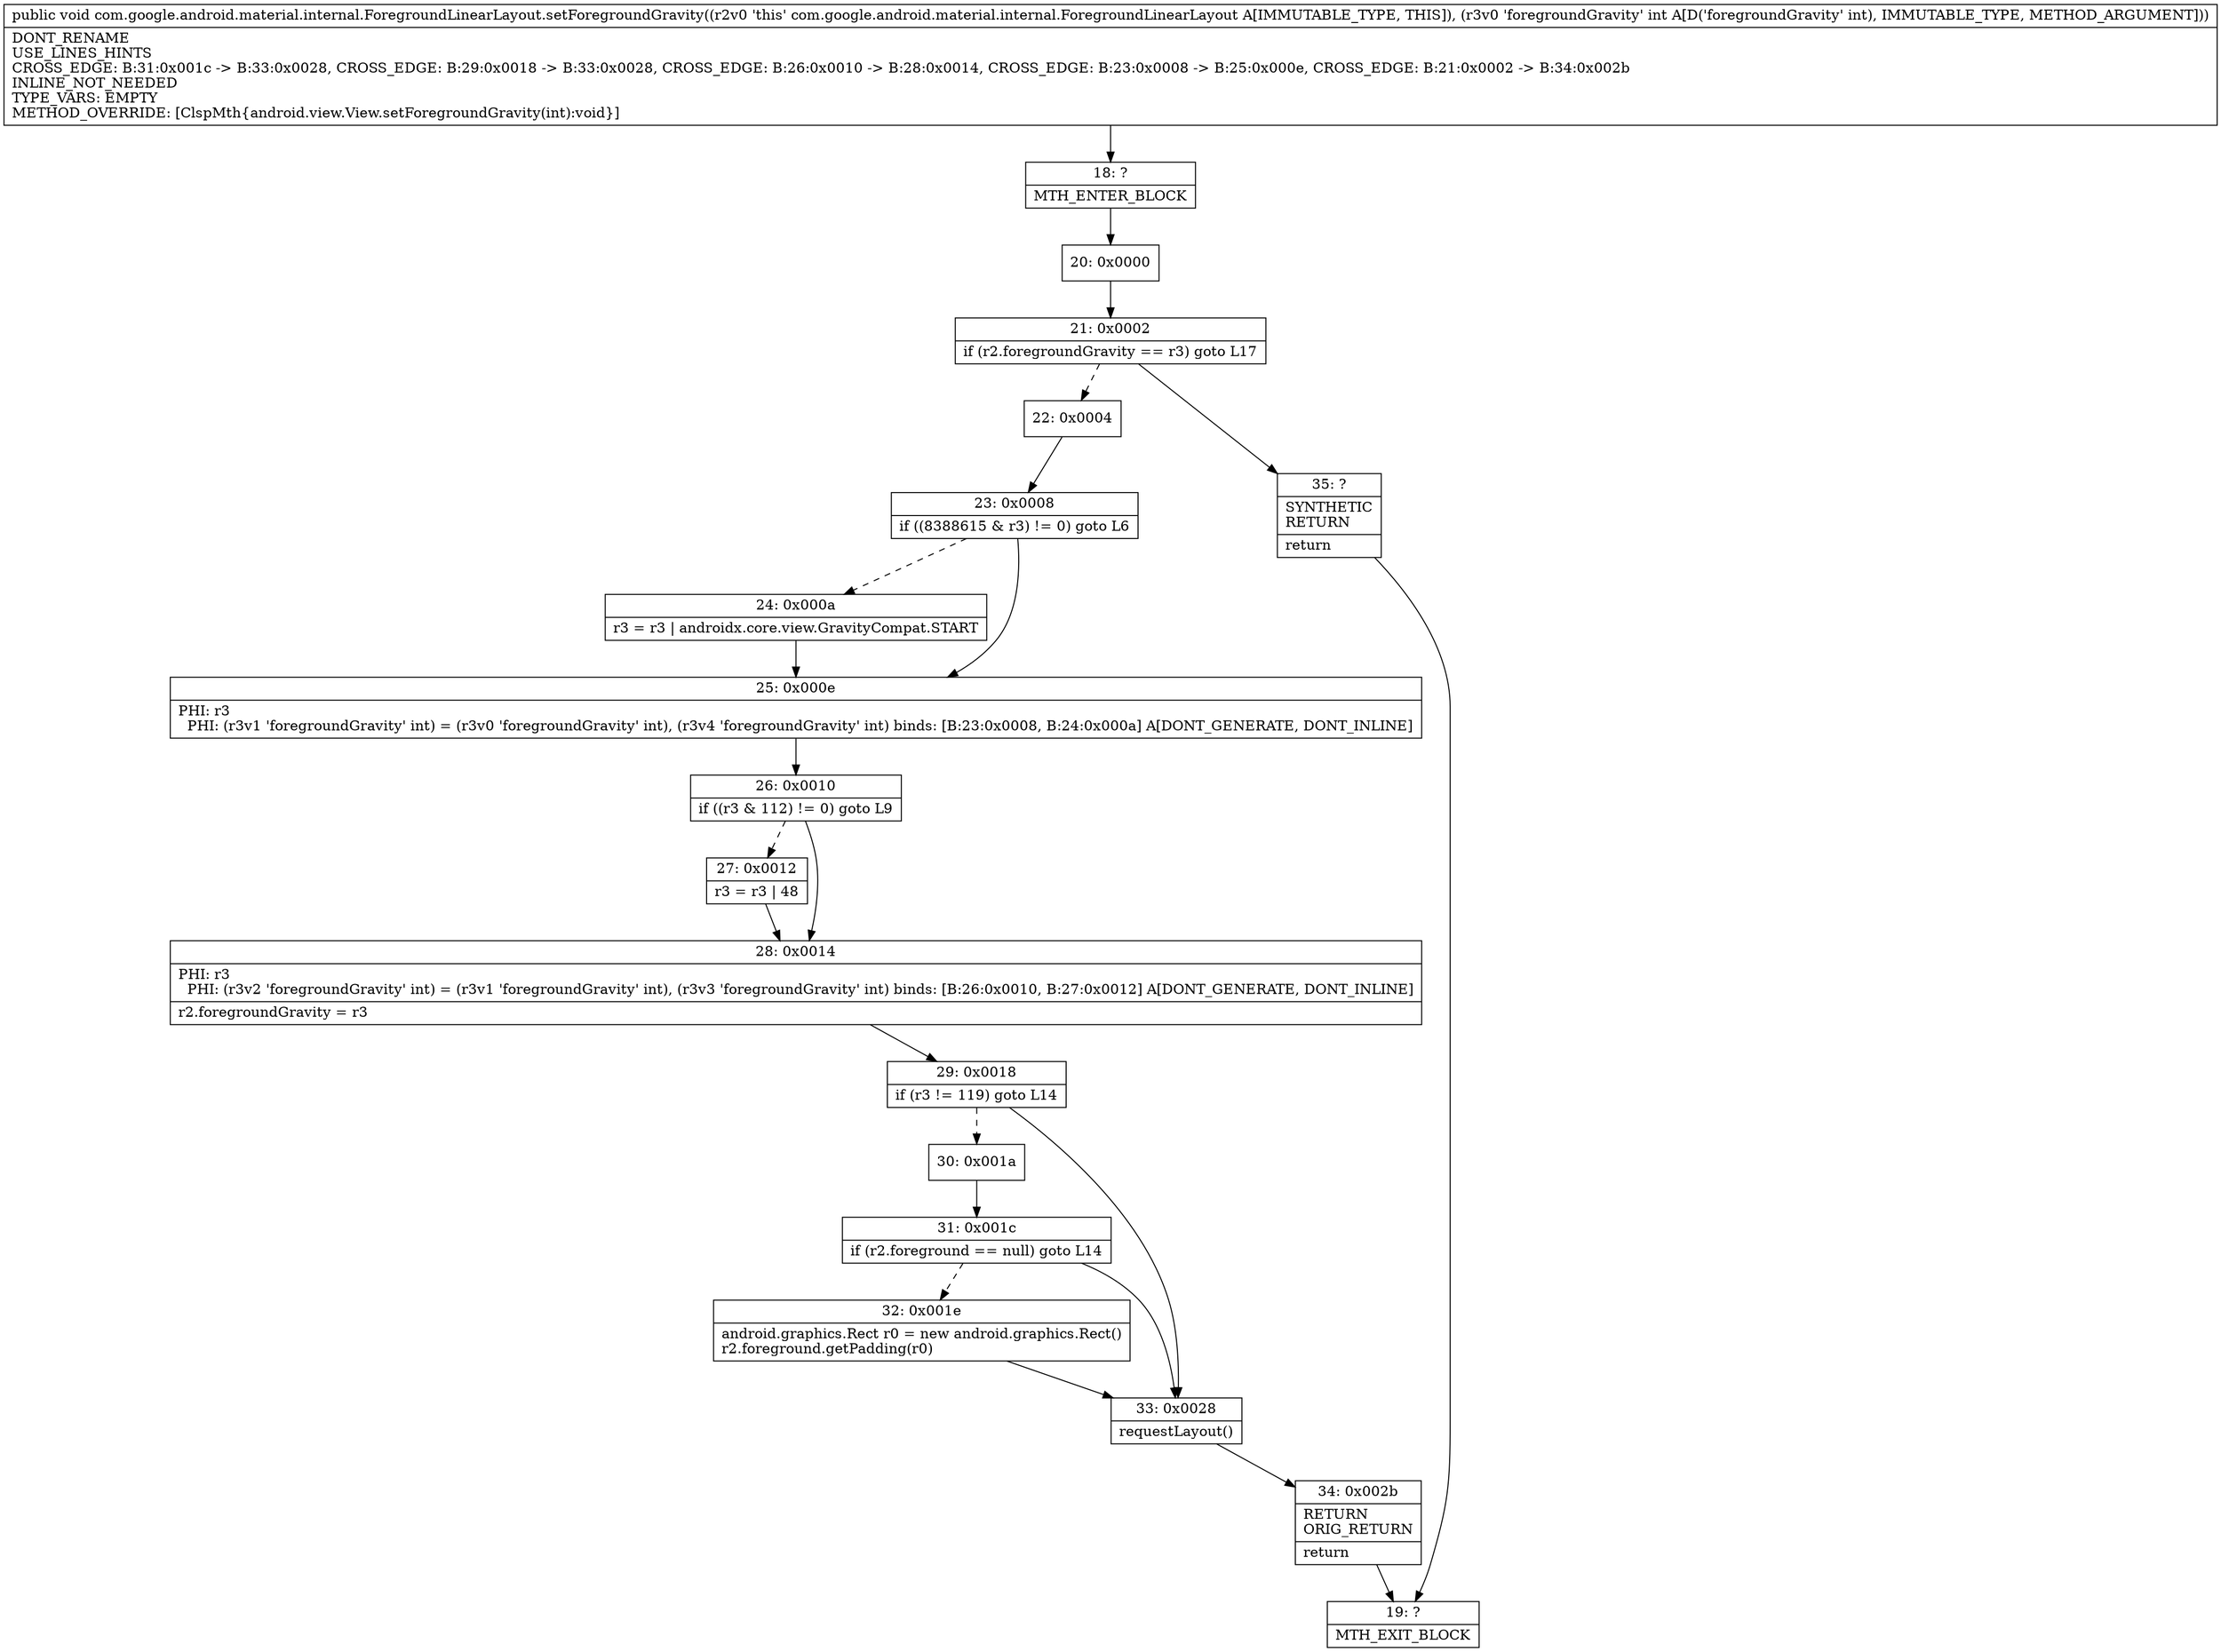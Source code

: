 digraph "CFG forcom.google.android.material.internal.ForegroundLinearLayout.setForegroundGravity(I)V" {
Node_18 [shape=record,label="{18\:\ ?|MTH_ENTER_BLOCK\l}"];
Node_20 [shape=record,label="{20\:\ 0x0000}"];
Node_21 [shape=record,label="{21\:\ 0x0002|if (r2.foregroundGravity == r3) goto L17\l}"];
Node_22 [shape=record,label="{22\:\ 0x0004}"];
Node_23 [shape=record,label="{23\:\ 0x0008|if ((8388615 & r3) != 0) goto L6\l}"];
Node_24 [shape=record,label="{24\:\ 0x000a|r3 = r3 \| androidx.core.view.GravityCompat.START\l}"];
Node_25 [shape=record,label="{25\:\ 0x000e|PHI: r3 \l  PHI: (r3v1 'foregroundGravity' int) = (r3v0 'foregroundGravity' int), (r3v4 'foregroundGravity' int) binds: [B:23:0x0008, B:24:0x000a] A[DONT_GENERATE, DONT_INLINE]\l}"];
Node_26 [shape=record,label="{26\:\ 0x0010|if ((r3 & 112) != 0) goto L9\l}"];
Node_27 [shape=record,label="{27\:\ 0x0012|r3 = r3 \| 48\l}"];
Node_28 [shape=record,label="{28\:\ 0x0014|PHI: r3 \l  PHI: (r3v2 'foregroundGravity' int) = (r3v1 'foregroundGravity' int), (r3v3 'foregroundGravity' int) binds: [B:26:0x0010, B:27:0x0012] A[DONT_GENERATE, DONT_INLINE]\l|r2.foregroundGravity = r3\l}"];
Node_29 [shape=record,label="{29\:\ 0x0018|if (r3 != 119) goto L14\l}"];
Node_30 [shape=record,label="{30\:\ 0x001a}"];
Node_31 [shape=record,label="{31\:\ 0x001c|if (r2.foreground == null) goto L14\l}"];
Node_32 [shape=record,label="{32\:\ 0x001e|android.graphics.Rect r0 = new android.graphics.Rect()\lr2.foreground.getPadding(r0)\l}"];
Node_33 [shape=record,label="{33\:\ 0x0028|requestLayout()\l}"];
Node_34 [shape=record,label="{34\:\ 0x002b|RETURN\lORIG_RETURN\l|return\l}"];
Node_19 [shape=record,label="{19\:\ ?|MTH_EXIT_BLOCK\l}"];
Node_35 [shape=record,label="{35\:\ ?|SYNTHETIC\lRETURN\l|return\l}"];
MethodNode[shape=record,label="{public void com.google.android.material.internal.ForegroundLinearLayout.setForegroundGravity((r2v0 'this' com.google.android.material.internal.ForegroundLinearLayout A[IMMUTABLE_TYPE, THIS]), (r3v0 'foregroundGravity' int A[D('foregroundGravity' int), IMMUTABLE_TYPE, METHOD_ARGUMENT]))  | DONT_RENAME\lUSE_LINES_HINTS\lCROSS_EDGE: B:31:0x001c \-\> B:33:0x0028, CROSS_EDGE: B:29:0x0018 \-\> B:33:0x0028, CROSS_EDGE: B:26:0x0010 \-\> B:28:0x0014, CROSS_EDGE: B:23:0x0008 \-\> B:25:0x000e, CROSS_EDGE: B:21:0x0002 \-\> B:34:0x002b\lINLINE_NOT_NEEDED\lTYPE_VARS: EMPTY\lMETHOD_OVERRIDE: [ClspMth\{android.view.View.setForegroundGravity(int):void\}]\l}"];
MethodNode -> Node_18;Node_18 -> Node_20;
Node_20 -> Node_21;
Node_21 -> Node_22[style=dashed];
Node_21 -> Node_35;
Node_22 -> Node_23;
Node_23 -> Node_24[style=dashed];
Node_23 -> Node_25;
Node_24 -> Node_25;
Node_25 -> Node_26;
Node_26 -> Node_27[style=dashed];
Node_26 -> Node_28;
Node_27 -> Node_28;
Node_28 -> Node_29;
Node_29 -> Node_30[style=dashed];
Node_29 -> Node_33;
Node_30 -> Node_31;
Node_31 -> Node_32[style=dashed];
Node_31 -> Node_33;
Node_32 -> Node_33;
Node_33 -> Node_34;
Node_34 -> Node_19;
Node_35 -> Node_19;
}

